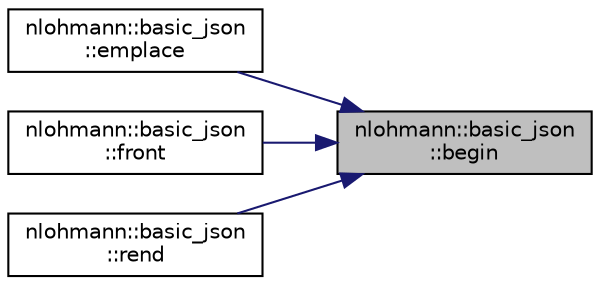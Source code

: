 digraph "nlohmann::basic_json::begin"
{
 // LATEX_PDF_SIZE
  edge [fontname="Helvetica",fontsize="10",labelfontname="Helvetica",labelfontsize="10"];
  node [fontname="Helvetica",fontsize="10",shape=record];
  rankdir="RL";
  Node1 [label="nlohmann::basic_json\l::begin",height=0.2,width=0.4,color="black", fillcolor="grey75", style="filled", fontcolor="black",tooltip="returns an iterator to the first element"];
  Node1 -> Node2 [dir="back",color="midnightblue",fontsize="10",style="solid"];
  Node2 [label="nlohmann::basic_json\l::emplace",height=0.2,width=0.4,color="black", fillcolor="white", style="filled",URL="$classnlohmann_1_1basic__json.html#ae3866ccade11e7b73902169714363f21",tooltip="add an object to an object if key does not exist"];
  Node1 -> Node3 [dir="back",color="midnightblue",fontsize="10",style="solid"];
  Node3 [label="nlohmann::basic_json\l::front",height=0.2,width=0.4,color="black", fillcolor="white", style="filled",URL="$classnlohmann_1_1basic__json.html#ad1702349b3aeca0e518921336faa570c",tooltip="access the first element"];
  Node1 -> Node4 [dir="back",color="midnightblue",fontsize="10",style="solid"];
  Node4 [label="nlohmann::basic_json\l::rend",height=0.2,width=0.4,color="black", fillcolor="white", style="filled",URL="$classnlohmann_1_1basic__json.html#a27d668c5b974f4b3bded760f5553b5c6",tooltip="returns an iterator to the reverse-end"];
}
